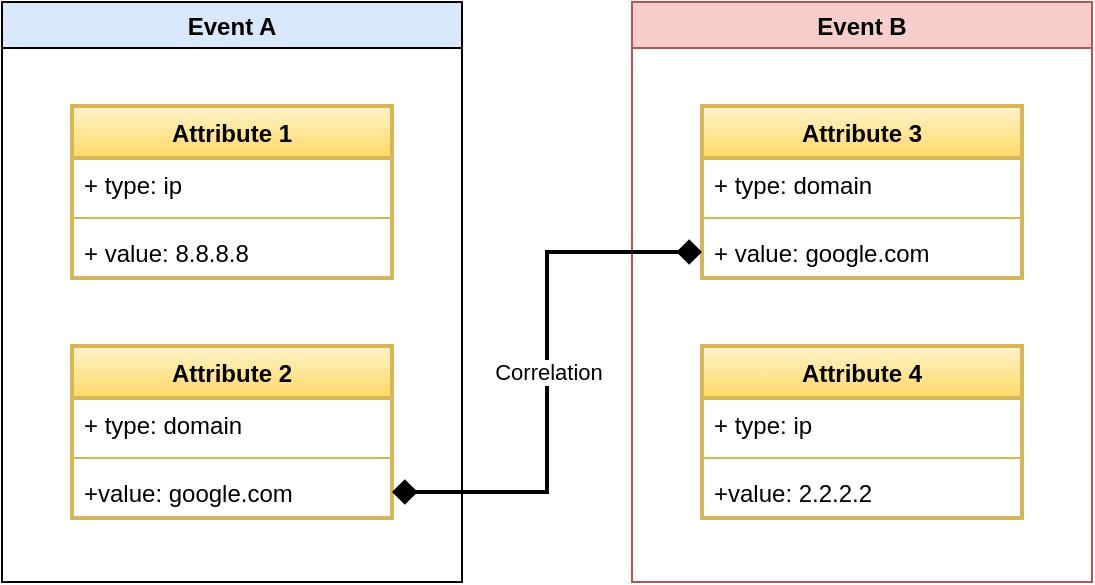 <mxfile version="17.1.3"><diagram id="vNsDbbrytWOWMKxIvq5P" name="Page-1"><mxGraphModel dx="962" dy="814" grid="1" gridSize="10" guides="1" tooltips="1" connect="1" arrows="1" fold="1" page="1" pageScale="1" pageWidth="850" pageHeight="1100" math="0" shadow="0"><root><mxCell id="0"/><mxCell id="1" parent="0"/><mxCell id="fcM1i85hNnH-Uks4eJHt-1" value="Event A" style="swimlane;fillColor=#dae8fc;strokeColor=default;swimlaneLine=1;labelBackgroundColor=none;" vertex="1" parent="1"><mxGeometry x="90" y="260" width="230" height="290" as="geometry"><mxRectangle x="150" y="340" width="70" height="23" as="alternateBounds"/></mxGeometry></mxCell><mxCell id="fcM1i85hNnH-Uks4eJHt-8" value="Attribute 2" style="swimlane;fontStyle=1;align=center;verticalAlign=top;childLayout=stackLayout;horizontal=1;startSize=26;horizontalStack=0;resizeParent=1;resizeParentMax=0;resizeLast=0;collapsible=1;marginBottom=0;fillColor=#fff2cc;gradientColor=#ffd966;strokeColor=#d6b656;strokeWidth=2;" vertex="1" parent="fcM1i85hNnH-Uks4eJHt-1"><mxGeometry x="35" y="172" width="160" height="86" as="geometry"/></mxCell><mxCell id="fcM1i85hNnH-Uks4eJHt-9" value="+ type: domain" style="text;strokeColor=none;fillColor=none;align=left;verticalAlign=top;spacingLeft=4;spacingRight=4;overflow=hidden;rotatable=0;points=[[0,0.5],[1,0.5]];portConstraint=eastwest;strokeWidth=2;" vertex="1" parent="fcM1i85hNnH-Uks4eJHt-8"><mxGeometry y="26" width="160" height="26" as="geometry"/></mxCell><mxCell id="fcM1i85hNnH-Uks4eJHt-10" value="" style="line;strokeWidth=1;fillColor=#fff2cc;align=left;verticalAlign=middle;spacingTop=-1;spacingLeft=3;spacingRight=3;rotatable=0;labelPosition=right;points=[];portConstraint=eastwest;gradientColor=#ffd966;strokeColor=#d6b656;" vertex="1" parent="fcM1i85hNnH-Uks4eJHt-8"><mxGeometry y="52" width="160" height="8" as="geometry"/></mxCell><mxCell id="fcM1i85hNnH-Uks4eJHt-11" value="+value: google.com" style="text;strokeColor=none;fillColor=none;align=left;verticalAlign=top;spacingLeft=4;spacingRight=4;overflow=hidden;rotatable=0;points=[[0,0.5],[1,0.5]];portConstraint=eastwest;strokeWidth=2;" vertex="1" parent="fcM1i85hNnH-Uks4eJHt-8"><mxGeometry y="60" width="160" height="26" as="geometry"/></mxCell><mxCell id="fcM1i85hNnH-Uks4eJHt-4" value="Attribute 1" style="swimlane;fontStyle=1;align=center;verticalAlign=top;childLayout=stackLayout;horizontal=1;startSize=26;horizontalStack=0;resizeParent=1;resizeParentMax=0;resizeLast=0;collapsible=1;marginBottom=0;fillColor=#fff2cc;strokeColor=#d6b656;gradientColor=#ffd966;strokeWidth=2;" vertex="1" parent="fcM1i85hNnH-Uks4eJHt-1"><mxGeometry x="35" y="52" width="160" height="86" as="geometry"/></mxCell><mxCell id="fcM1i85hNnH-Uks4eJHt-5" value="+ type: ip" style="text;strokeColor=none;fillColor=none;align=left;verticalAlign=top;spacingLeft=4;spacingRight=4;overflow=hidden;rotatable=0;points=[[0,0.5],[1,0.5]];portConstraint=eastwest;strokeWidth=2;" vertex="1" parent="fcM1i85hNnH-Uks4eJHt-4"><mxGeometry y="26" width="160" height="26" as="geometry"/></mxCell><mxCell id="fcM1i85hNnH-Uks4eJHt-6" value="" style="line;strokeWidth=1;fillColor=#fff2cc;align=left;verticalAlign=middle;spacingTop=-1;spacingLeft=3;spacingRight=3;rotatable=0;labelPosition=right;points=[];portConstraint=eastwest;gradientColor=#ffd966;strokeColor=#d6b656;" vertex="1" parent="fcM1i85hNnH-Uks4eJHt-4"><mxGeometry y="52" width="160" height="8" as="geometry"/></mxCell><mxCell id="fcM1i85hNnH-Uks4eJHt-7" value="+ value: 8.8.8.8" style="text;strokeColor=none;fillColor=none;align=left;verticalAlign=top;spacingLeft=4;spacingRight=4;overflow=hidden;rotatable=0;points=[[0,0.5],[1,0.5]];portConstraint=eastwest;strokeWidth=2;" vertex="1" parent="fcM1i85hNnH-Uks4eJHt-4"><mxGeometry y="60" width="160" height="26" as="geometry"/></mxCell><mxCell id="fcM1i85hNnH-Uks4eJHt-13" value="Event B" style="swimlane;fillColor=#f8cecc;strokeColor=#b85450;" vertex="1" parent="1"><mxGeometry x="405" y="260" width="230" height="290" as="geometry"><mxRectangle x="150" y="340" width="70" height="23" as="alternateBounds"/></mxGeometry></mxCell><mxCell id="fcM1i85hNnH-Uks4eJHt-14" value="Attribute 4" style="swimlane;fontStyle=1;align=center;verticalAlign=top;childLayout=stackLayout;horizontal=1;startSize=26;horizontalStack=0;resizeParent=1;resizeParentMax=0;resizeLast=0;collapsible=1;marginBottom=0;fillColor=#fff2cc;gradientColor=#ffd966;strokeColor=#d6b656;strokeWidth=2;" vertex="1" parent="fcM1i85hNnH-Uks4eJHt-13"><mxGeometry x="35" y="172" width="160" height="86" as="geometry"/></mxCell><mxCell id="fcM1i85hNnH-Uks4eJHt-15" value="+ type: ip" style="text;strokeColor=none;fillColor=none;align=left;verticalAlign=top;spacingLeft=4;spacingRight=4;overflow=hidden;rotatable=0;points=[[0,0.5],[1,0.5]];portConstraint=eastwest;strokeWidth=1;" vertex="1" parent="fcM1i85hNnH-Uks4eJHt-14"><mxGeometry y="26" width="160" height="26" as="geometry"/></mxCell><mxCell id="fcM1i85hNnH-Uks4eJHt-16" value="" style="line;strokeWidth=1;fillColor=#fff2cc;align=left;verticalAlign=middle;spacingTop=-1;spacingLeft=3;spacingRight=3;rotatable=0;labelPosition=right;points=[];portConstraint=eastwest;gradientColor=#ffd966;strokeColor=#d6b656;" vertex="1" parent="fcM1i85hNnH-Uks4eJHt-14"><mxGeometry y="52" width="160" height="8" as="geometry"/></mxCell><mxCell id="fcM1i85hNnH-Uks4eJHt-17" value="+value: 2.2.2.2" style="text;strokeColor=none;fillColor=none;align=left;verticalAlign=top;spacingLeft=4;spacingRight=4;overflow=hidden;rotatable=0;points=[[0,0.5],[1,0.5]];portConstraint=eastwest;strokeWidth=1;" vertex="1" parent="fcM1i85hNnH-Uks4eJHt-14"><mxGeometry y="60" width="160" height="26" as="geometry"/></mxCell><mxCell id="fcM1i85hNnH-Uks4eJHt-18" value="Attribute 3" style="swimlane;fontStyle=1;align=center;verticalAlign=top;childLayout=stackLayout;horizontal=1;startSize=26;horizontalStack=0;resizeParent=1;resizeParentMax=0;resizeLast=0;collapsible=1;marginBottom=0;fillColor=#fff2cc;gradientColor=#ffd966;strokeColor=#d6b656;strokeWidth=2;" vertex="1" parent="fcM1i85hNnH-Uks4eJHt-13"><mxGeometry x="35" y="52" width="160" height="86" as="geometry"/></mxCell><mxCell id="fcM1i85hNnH-Uks4eJHt-19" value="+ type: domain" style="text;strokeColor=none;fillColor=none;align=left;verticalAlign=top;spacingLeft=4;spacingRight=4;overflow=hidden;rotatable=0;points=[[0,0.5],[1,0.5]];portConstraint=eastwest;strokeWidth=2;" vertex="1" parent="fcM1i85hNnH-Uks4eJHt-18"><mxGeometry y="26" width="160" height="26" as="geometry"/></mxCell><mxCell id="fcM1i85hNnH-Uks4eJHt-20" value="" style="line;strokeWidth=1;fillColor=#fff2cc;align=left;verticalAlign=middle;spacingTop=-1;spacingLeft=3;spacingRight=3;rotatable=0;labelPosition=right;points=[];portConstraint=eastwest;gradientColor=#ffd966;strokeColor=#d6b656;" vertex="1" parent="fcM1i85hNnH-Uks4eJHt-18"><mxGeometry y="52" width="160" height="8" as="geometry"/></mxCell><mxCell id="fcM1i85hNnH-Uks4eJHt-21" value="+ value: google.com" style="text;strokeColor=none;fillColor=none;align=left;verticalAlign=top;spacingLeft=4;spacingRight=4;overflow=hidden;rotatable=0;points=[[0,0.5],[1,0.5]];portConstraint=eastwest;strokeWidth=1;" vertex="1" parent="fcM1i85hNnH-Uks4eJHt-18"><mxGeometry y="60" width="160" height="26" as="geometry"/></mxCell><mxCell id="fcM1i85hNnH-Uks4eJHt-22" value="Correlation" style="edgeStyle=orthogonalEdgeStyle;rounded=0;orthogonalLoop=1;jettySize=auto;html=1;exitX=1;exitY=0.5;exitDx=0;exitDy=0;entryX=0;entryY=0.5;entryDx=0;entryDy=0;startArrow=diamond;startFill=1;endArrow=diamond;endFill=1;startSize=8;endSize=8;strokeWidth=2;" edge="1" parent="1" source="fcM1i85hNnH-Uks4eJHt-11" target="fcM1i85hNnH-Uks4eJHt-21"><mxGeometry relative="1" as="geometry"/></mxCell></root></mxGraphModel></diagram></mxfile>